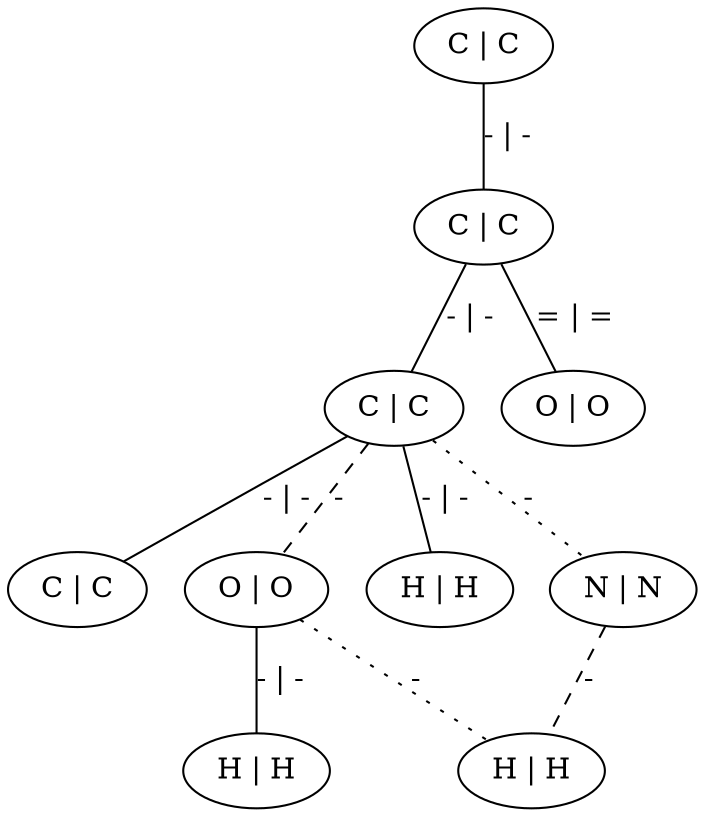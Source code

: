 graph G {
	0 [ label="C | C" ]
	1 [ label="C | C" ]
	2 [ label="C | C" ]
	3 [ label="C | C" ]
	4 [ label="O | O" ]
	5 [ label="O | O" ]
	6 [ label="H | H" ]
	7 [ label="H | H" ]
	8 [ label="N | N" ]
	9 [ label="H | H" ]
	0 -- 1 [ label="- | -" ]
	1 -- 2 [ label="- | -" ]
	1 -- 4 [ label="= | =" ]
	2 -- 3 [ label="- | -" ]
	2 -- 5 [ style=dashed label="-" ]
	2 -- 7 [ label="- | -" ]
	2 -- 8 [ style=dotted label="-" ]
	5 -- 6 [ label="- | -" ]
	5 -- 9 [ style=dotted label="-" ]
	8 -- 9 [ style=dashed label="-" ]
}

